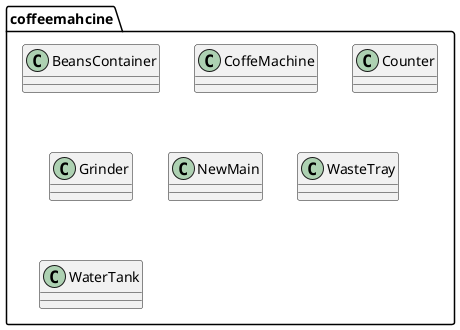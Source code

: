 @startuml
class coffeemahcine.BeansContainer
class coffeemahcine.CoffeMachine
class coffeemahcine.Counter
class coffeemahcine.Grinder
class coffeemahcine.NewMain
class coffeemahcine.WasteTray
class coffeemahcine.WaterTank

@enduml